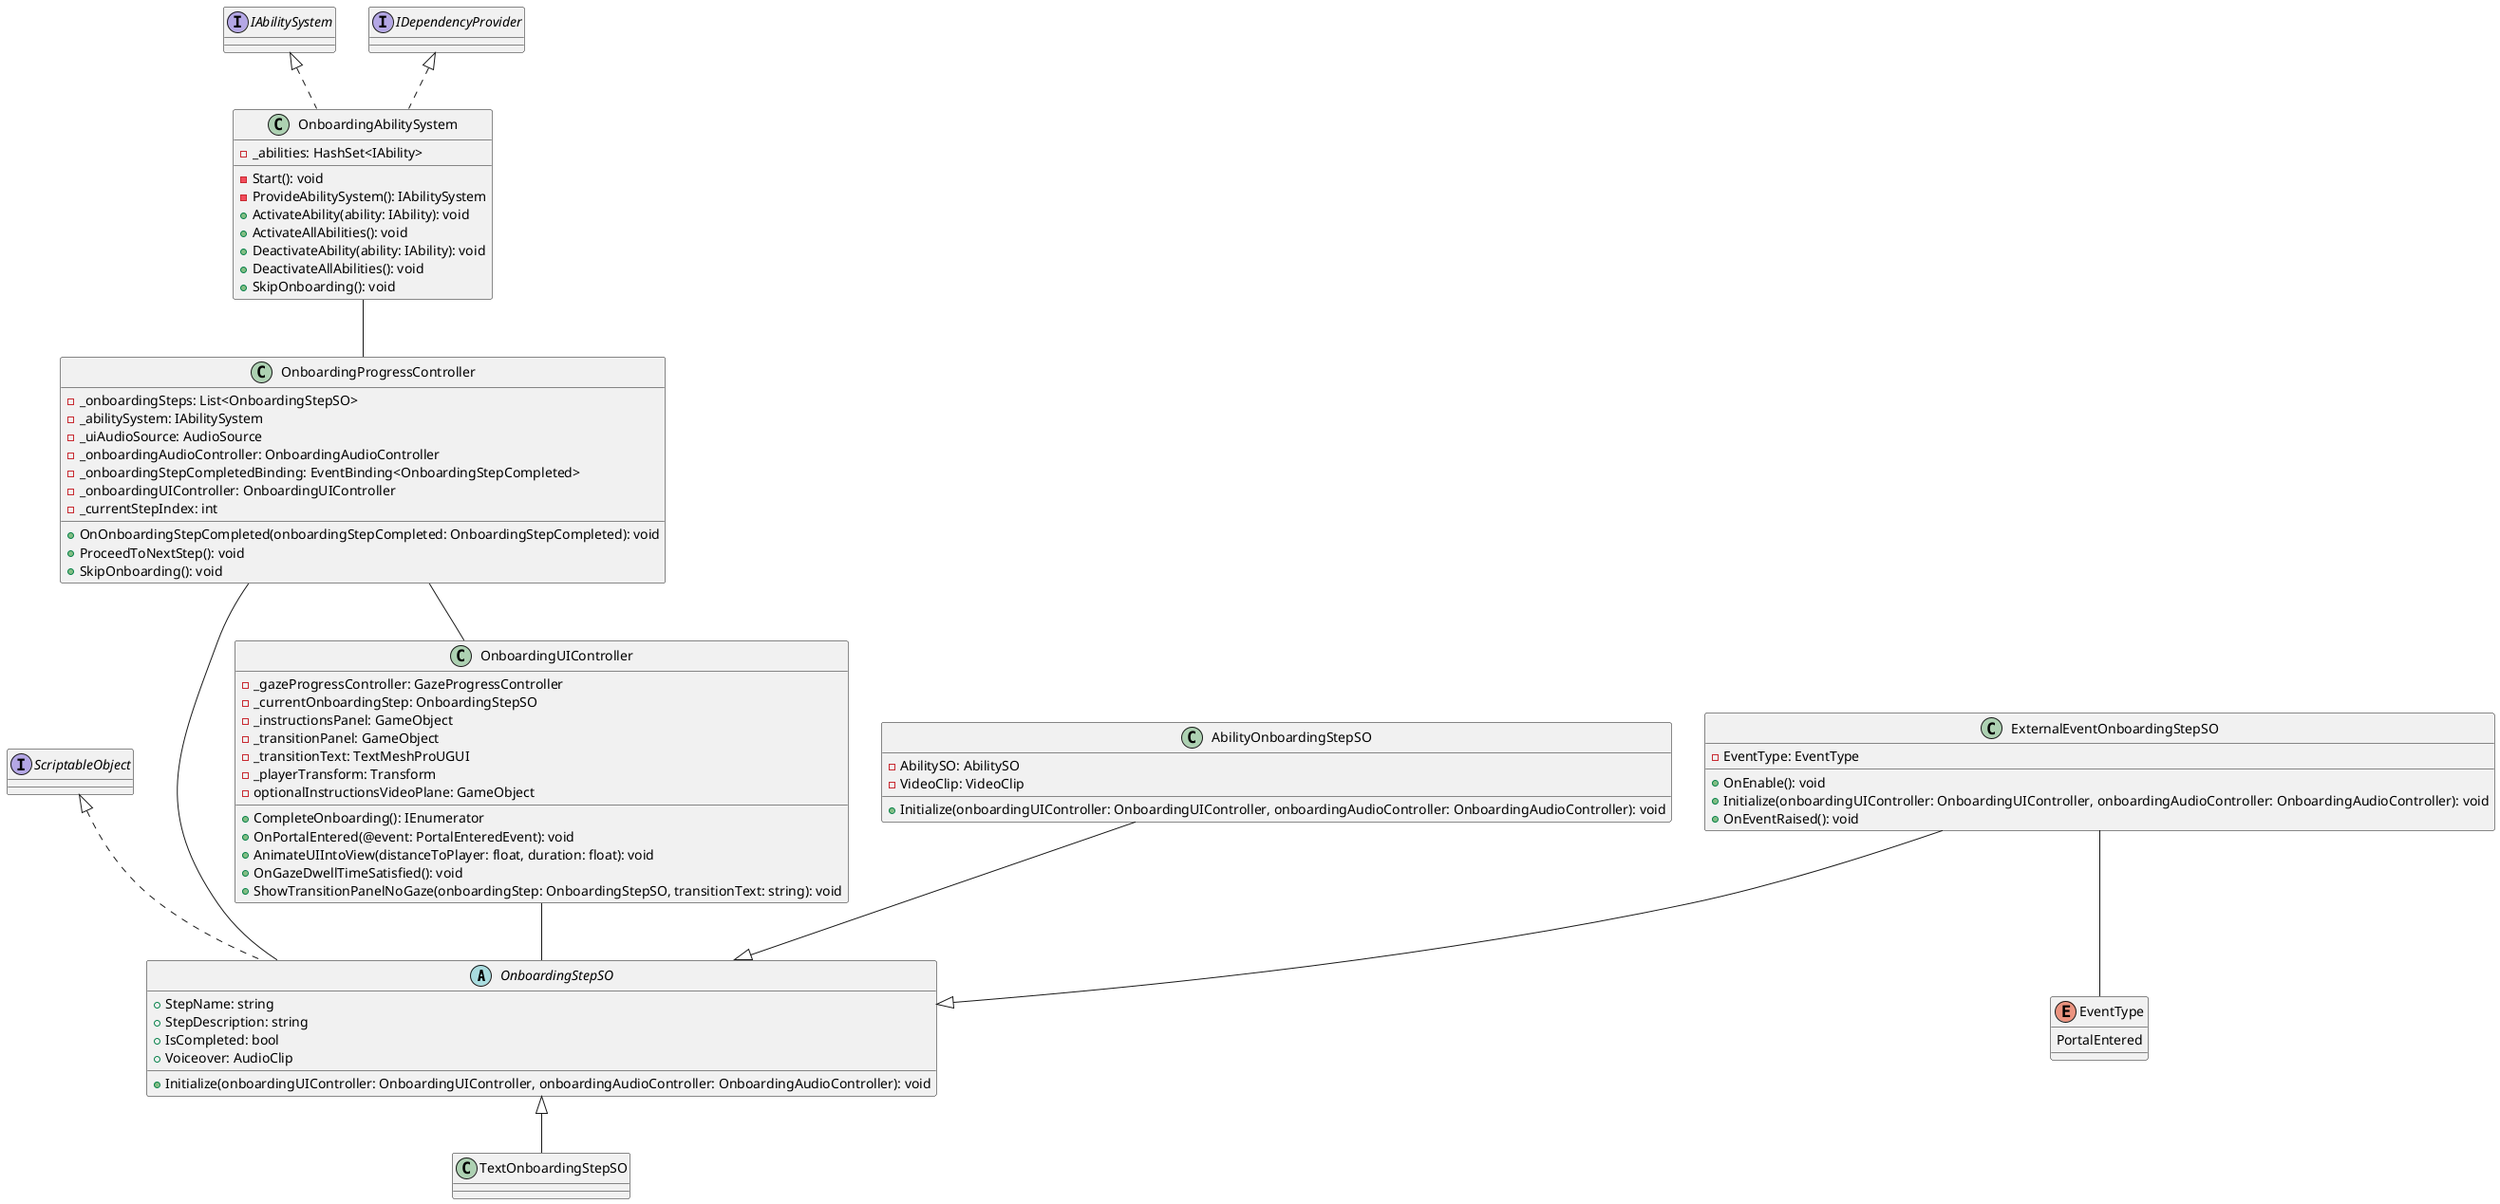 @startuml

abstract class OnboardingStepSO implements ScriptableObject  {
  + StepName: string
  + StepDescription: string
  + IsCompleted: bool
  + Voiceover: AudioClip
  +Initialize(onboardingUIController: OnboardingUIController, onboardingAudioController: OnboardingAudioController): void
}

class OnboardingUIController {
  -_gazeProgressController: GazeProgressController
  -_currentOnboardingStep: OnboardingStepSO
  -_instructionsPanel: GameObject
  -_transitionPanel: GameObject
  -_transitionText: TextMeshProUGUI
  -_playerTransform: Transform
  -optionalInstructionsVideoPlane: GameObject
  +CompleteOnboarding(): IEnumerator
  +OnPortalEntered(@event: PortalEnteredEvent): void
  +AnimateUIIntoView(distanceToPlayer: float, duration: float): void
  +OnGazeDwellTimeSatisfied(): void
  +ShowTransitionPanelNoGaze(onboardingStep: OnboardingStepSO, transitionText: string): void
}

class OnboardingProgressController {
  -_onboardingSteps: List<OnboardingStepSO>
  -_abilitySystem: IAbilitySystem
  -_uiAudioSource: AudioSource
  -_onboardingAudioController: OnboardingAudioController
  -_onboardingStepCompletedBinding: EventBinding<OnboardingStepCompleted>
  -_onboardingUIController: OnboardingUIController
  -_currentStepIndex: int
  +OnOnboardingStepCompleted(onboardingStepCompleted: OnboardingStepCompleted): void
  +ProceedToNextStep(): void
  +SkipOnboarding(): void
}

class OnboardingAbilitySystem implements IAbilitySystem, IDependencyProvider {
  -_abilities: HashSet<IAbility>
  -Start(): void
  -ProvideAbilitySystem(): IAbilitySystem
  +ActivateAbility(ability: IAbility): void
  +ActivateAllAbilities(): void
  +DeactivateAbility(ability: IAbility): void
  +DeactivateAllAbilities(): void
  +SkipOnboarding(): void
}

class TextOnboardingStepSO {   
}

enum EventType {
  PortalEntered
}

class ExternalEventOnboardingStepSO {
  -EventType: EventType
  +OnEnable(): void
  +Initialize(onboardingUIController: OnboardingUIController, onboardingAudioController: OnboardingAudioController): void
  +OnEventRaised(): void
}



class AbilityOnboardingStepSO {
  -AbilitySO: AbilitySO
  -VideoClip: VideoClip
  +Initialize(onboardingUIController: OnboardingUIController, onboardingAudioController: OnboardingAudioController): void
}

AbilityOnboardingStepSO --|> OnboardingStepSO
OnboardingStepSO <|-- TextOnboardingStepSO
OnboardingUIController -- OnboardingStepSO
OnboardingProgressController -- OnboardingStepSO
OnboardingProgressController -- OnboardingUIController
OnboardingAbilitySystem -- OnboardingProgressController
ExternalEventOnboardingStepSO --|> OnboardingStepSO
ExternalEventOnboardingStepSO -- EventType
@enduml
